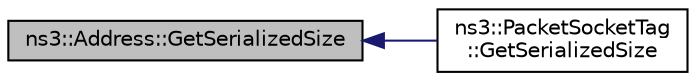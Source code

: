 digraph "ns3::Address::GetSerializedSize"
{
  edge [fontname="Helvetica",fontsize="10",labelfontname="Helvetica",labelfontsize="10"];
  node [fontname="Helvetica",fontsize="10",shape=record];
  rankdir="LR";
  Node1 [label="ns3::Address::GetSerializedSize",height=0.2,width=0.4,color="black", fillcolor="grey75", style="filled", fontcolor="black"];
  Node1 -> Node2 [dir="back",color="midnightblue",fontsize="10",style="solid"];
  Node2 [label="ns3::PacketSocketTag\l::GetSerializedSize",height=0.2,width=0.4,color="black", fillcolor="white", style="filled",URL="$d7/de4/classns3_1_1PacketSocketTag.html#afe6388356f64be7338e9664c926eb549"];
}
